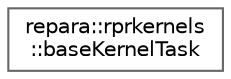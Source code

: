 digraph "类继承关系图"
{
 // LATEX_PDF_SIZE
  bgcolor="transparent";
  edge [fontname=Helvetica,fontsize=10,labelfontname=Helvetica,labelfontsize=10];
  node [fontname=Helvetica,fontsize=10,shape=box,height=0.2,width=0.4];
  rankdir="LR";
  Node0 [id="Node000000",label="repara::rprkernels\l::baseKernelTask",height=0.2,width=0.4,color="grey40", fillcolor="white", style="filled",URL="$structrepara_1_1rprkernels_1_1base_kernel_task.html",tooltip=" "];
}
